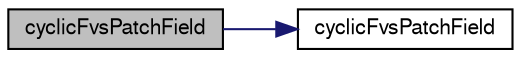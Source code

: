 digraph "cyclicFvsPatchField"
{
  bgcolor="transparent";
  edge [fontname="FreeSans",fontsize="10",labelfontname="FreeSans",labelfontsize="10"];
  node [fontname="FreeSans",fontsize="10",shape=record];
  rankdir="LR";
  Node104 [label="cyclicFvsPatchField",height=0.2,width=0.4,color="black", fillcolor="grey75", style="filled", fontcolor="black"];
  Node104 -> Node105 [color="midnightblue",fontsize="10",style="solid",fontname="FreeSans"];
  Node105 [label="cyclicFvsPatchField",height=0.2,width=0.4,color="black",URL="$a22382.html#aa8619a0373f173576e61453d670ab328",tooltip="Construct from patch and internal field. "];
}
